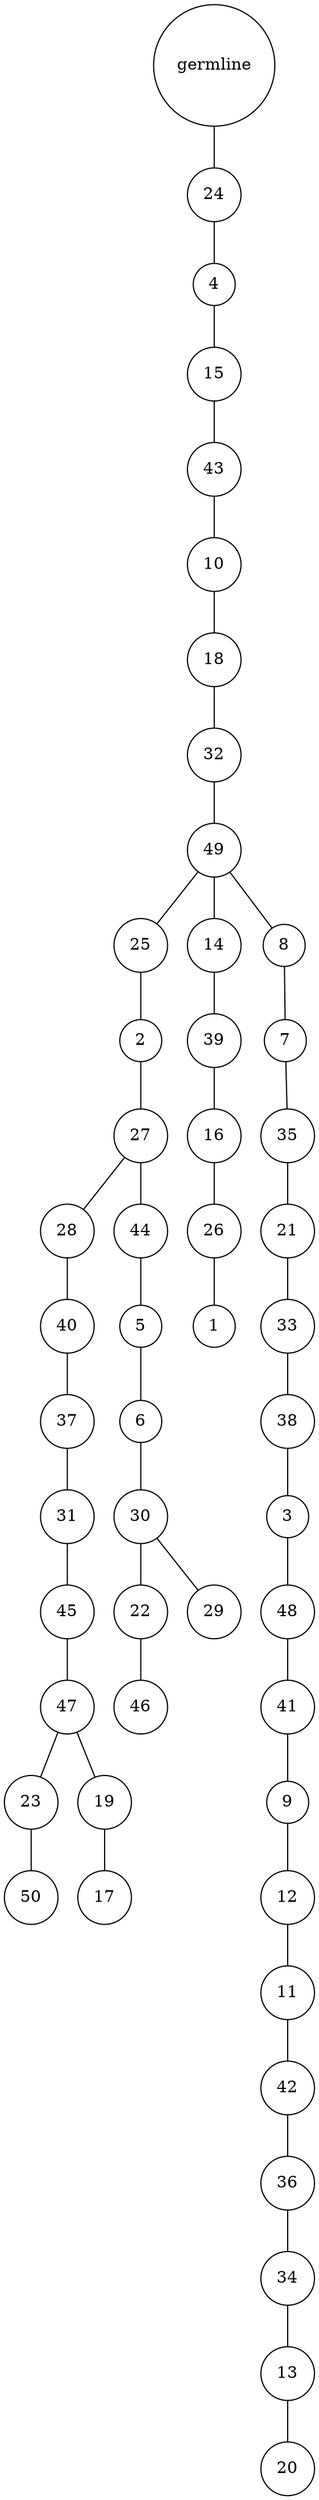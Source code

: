 graph {
	rankdir=UD;
	splines=line;
	node [shape=circle]
	"0x7fec6ddddc40" [label="germline"];
	"0x7fec6ddddc70" [label="24"];
	"0x7fec6ddddc40" -- "0x7fec6ddddc70" ;
	"0x7fec6ddddca0" [label="4"];
	"0x7fec6ddddc70" -- "0x7fec6ddddca0" ;
	"0x7fec6ddddcd0" [label="15"];
	"0x7fec6ddddca0" -- "0x7fec6ddddcd0" ;
	"0x7fec6ddddd00" [label="43"];
	"0x7fec6ddddcd0" -- "0x7fec6ddddd00" ;
	"0x7fec6ddddd30" [label="10"];
	"0x7fec6ddddd00" -- "0x7fec6ddddd30" ;
	"0x7fec6ddddd60" [label="18"];
	"0x7fec6ddddd30" -- "0x7fec6ddddd60" ;
	"0x7fec6ddddd90" [label="32"];
	"0x7fec6ddddd60" -- "0x7fec6ddddd90" ;
	"0x7fec6dddddc0" [label="49"];
	"0x7fec6ddddd90" -- "0x7fec6dddddc0" ;
	"0x7fec6dddddf0" [label="25"];
	"0x7fec6dddddc0" -- "0x7fec6dddddf0" ;
	"0x7fec6dddde20" [label="2"];
	"0x7fec6dddddf0" -- "0x7fec6dddde20" ;
	"0x7fec6dddde50" [label="27"];
	"0x7fec6dddde20" -- "0x7fec6dddde50" ;
	"0x7fec6dddde80" [label="28"];
	"0x7fec6dddde50" -- "0x7fec6dddde80" ;
	"0x7fec6ddddeb0" [label="40"];
	"0x7fec6dddde80" -- "0x7fec6ddddeb0" ;
	"0x7fec6ddddee0" [label="37"];
	"0x7fec6ddddeb0" -- "0x7fec6ddddee0" ;
	"0x7fec6ddddf10" [label="31"];
	"0x7fec6ddddee0" -- "0x7fec6ddddf10" ;
	"0x7fec6ddddf40" [label="45"];
	"0x7fec6ddddf10" -- "0x7fec6ddddf40" ;
	"0x7fec6ddddf70" [label="47"];
	"0x7fec6ddddf40" -- "0x7fec6ddddf70" ;
	"0x7fec6ddddfa0" [label="23"];
	"0x7fec6ddddf70" -- "0x7fec6ddddfa0" ;
	"0x7fec6ddddfd0" [label="50"];
	"0x7fec6ddddfa0" -- "0x7fec6ddddfd0" ;
	"0x7fec6ddea040" [label="19"];
	"0x7fec6ddddf70" -- "0x7fec6ddea040" ;
	"0x7fec6ddea070" [label="17"];
	"0x7fec6ddea040" -- "0x7fec6ddea070" ;
	"0x7fec6ddea0a0" [label="44"];
	"0x7fec6dddde50" -- "0x7fec6ddea0a0" ;
	"0x7fec6ddea0d0" [label="5"];
	"0x7fec6ddea0a0" -- "0x7fec6ddea0d0" ;
	"0x7fec6ddea100" [label="6"];
	"0x7fec6ddea0d0" -- "0x7fec6ddea100" ;
	"0x7fec6ddea130" [label="30"];
	"0x7fec6ddea100" -- "0x7fec6ddea130" ;
	"0x7fec6ddea160" [label="22"];
	"0x7fec6ddea130" -- "0x7fec6ddea160" ;
	"0x7fec6ddea190" [label="46"];
	"0x7fec6ddea160" -- "0x7fec6ddea190" ;
	"0x7fec6ddea1c0" [label="29"];
	"0x7fec6ddea130" -- "0x7fec6ddea1c0" ;
	"0x7fec6ddea1f0" [label="14"];
	"0x7fec6dddddc0" -- "0x7fec6ddea1f0" ;
	"0x7fec6ddea220" [label="39"];
	"0x7fec6ddea1f0" -- "0x7fec6ddea220" ;
	"0x7fec6ddea250" [label="16"];
	"0x7fec6ddea220" -- "0x7fec6ddea250" ;
	"0x7fec6ddea280" [label="26"];
	"0x7fec6ddea250" -- "0x7fec6ddea280" ;
	"0x7fec6ddea2b0" [label="1"];
	"0x7fec6ddea280" -- "0x7fec6ddea2b0" ;
	"0x7fec6ddea2e0" [label="8"];
	"0x7fec6dddddc0" -- "0x7fec6ddea2e0" ;
	"0x7fec6ddea310" [label="7"];
	"0x7fec6ddea2e0" -- "0x7fec6ddea310" ;
	"0x7fec6ddea340" [label="35"];
	"0x7fec6ddea310" -- "0x7fec6ddea340" ;
	"0x7fec6ddea370" [label="21"];
	"0x7fec6ddea340" -- "0x7fec6ddea370" ;
	"0x7fec6ddea3a0" [label="33"];
	"0x7fec6ddea370" -- "0x7fec6ddea3a0" ;
	"0x7fec6ddea3d0" [label="38"];
	"0x7fec6ddea3a0" -- "0x7fec6ddea3d0" ;
	"0x7fec6ddea400" [label="3"];
	"0x7fec6ddea3d0" -- "0x7fec6ddea400" ;
	"0x7fec6ddea430" [label="48"];
	"0x7fec6ddea400" -- "0x7fec6ddea430" ;
	"0x7fec6ddea460" [label="41"];
	"0x7fec6ddea430" -- "0x7fec6ddea460" ;
	"0x7fec6ddea490" [label="9"];
	"0x7fec6ddea460" -- "0x7fec6ddea490" ;
	"0x7fec6ddea4c0" [label="12"];
	"0x7fec6ddea490" -- "0x7fec6ddea4c0" ;
	"0x7fec6ddea4f0" [label="11"];
	"0x7fec6ddea4c0" -- "0x7fec6ddea4f0" ;
	"0x7fec6ddea520" [label="42"];
	"0x7fec6ddea4f0" -- "0x7fec6ddea520" ;
	"0x7fec6ddea550" [label="36"];
	"0x7fec6ddea520" -- "0x7fec6ddea550" ;
	"0x7fec6ddea580" [label="34"];
	"0x7fec6ddea550" -- "0x7fec6ddea580" ;
	"0x7fec6ddea5b0" [label="13"];
	"0x7fec6ddea580" -- "0x7fec6ddea5b0" ;
	"0x7fec6ddea5e0" [label="20"];
	"0x7fec6ddea5b0" -- "0x7fec6ddea5e0" ;
}
